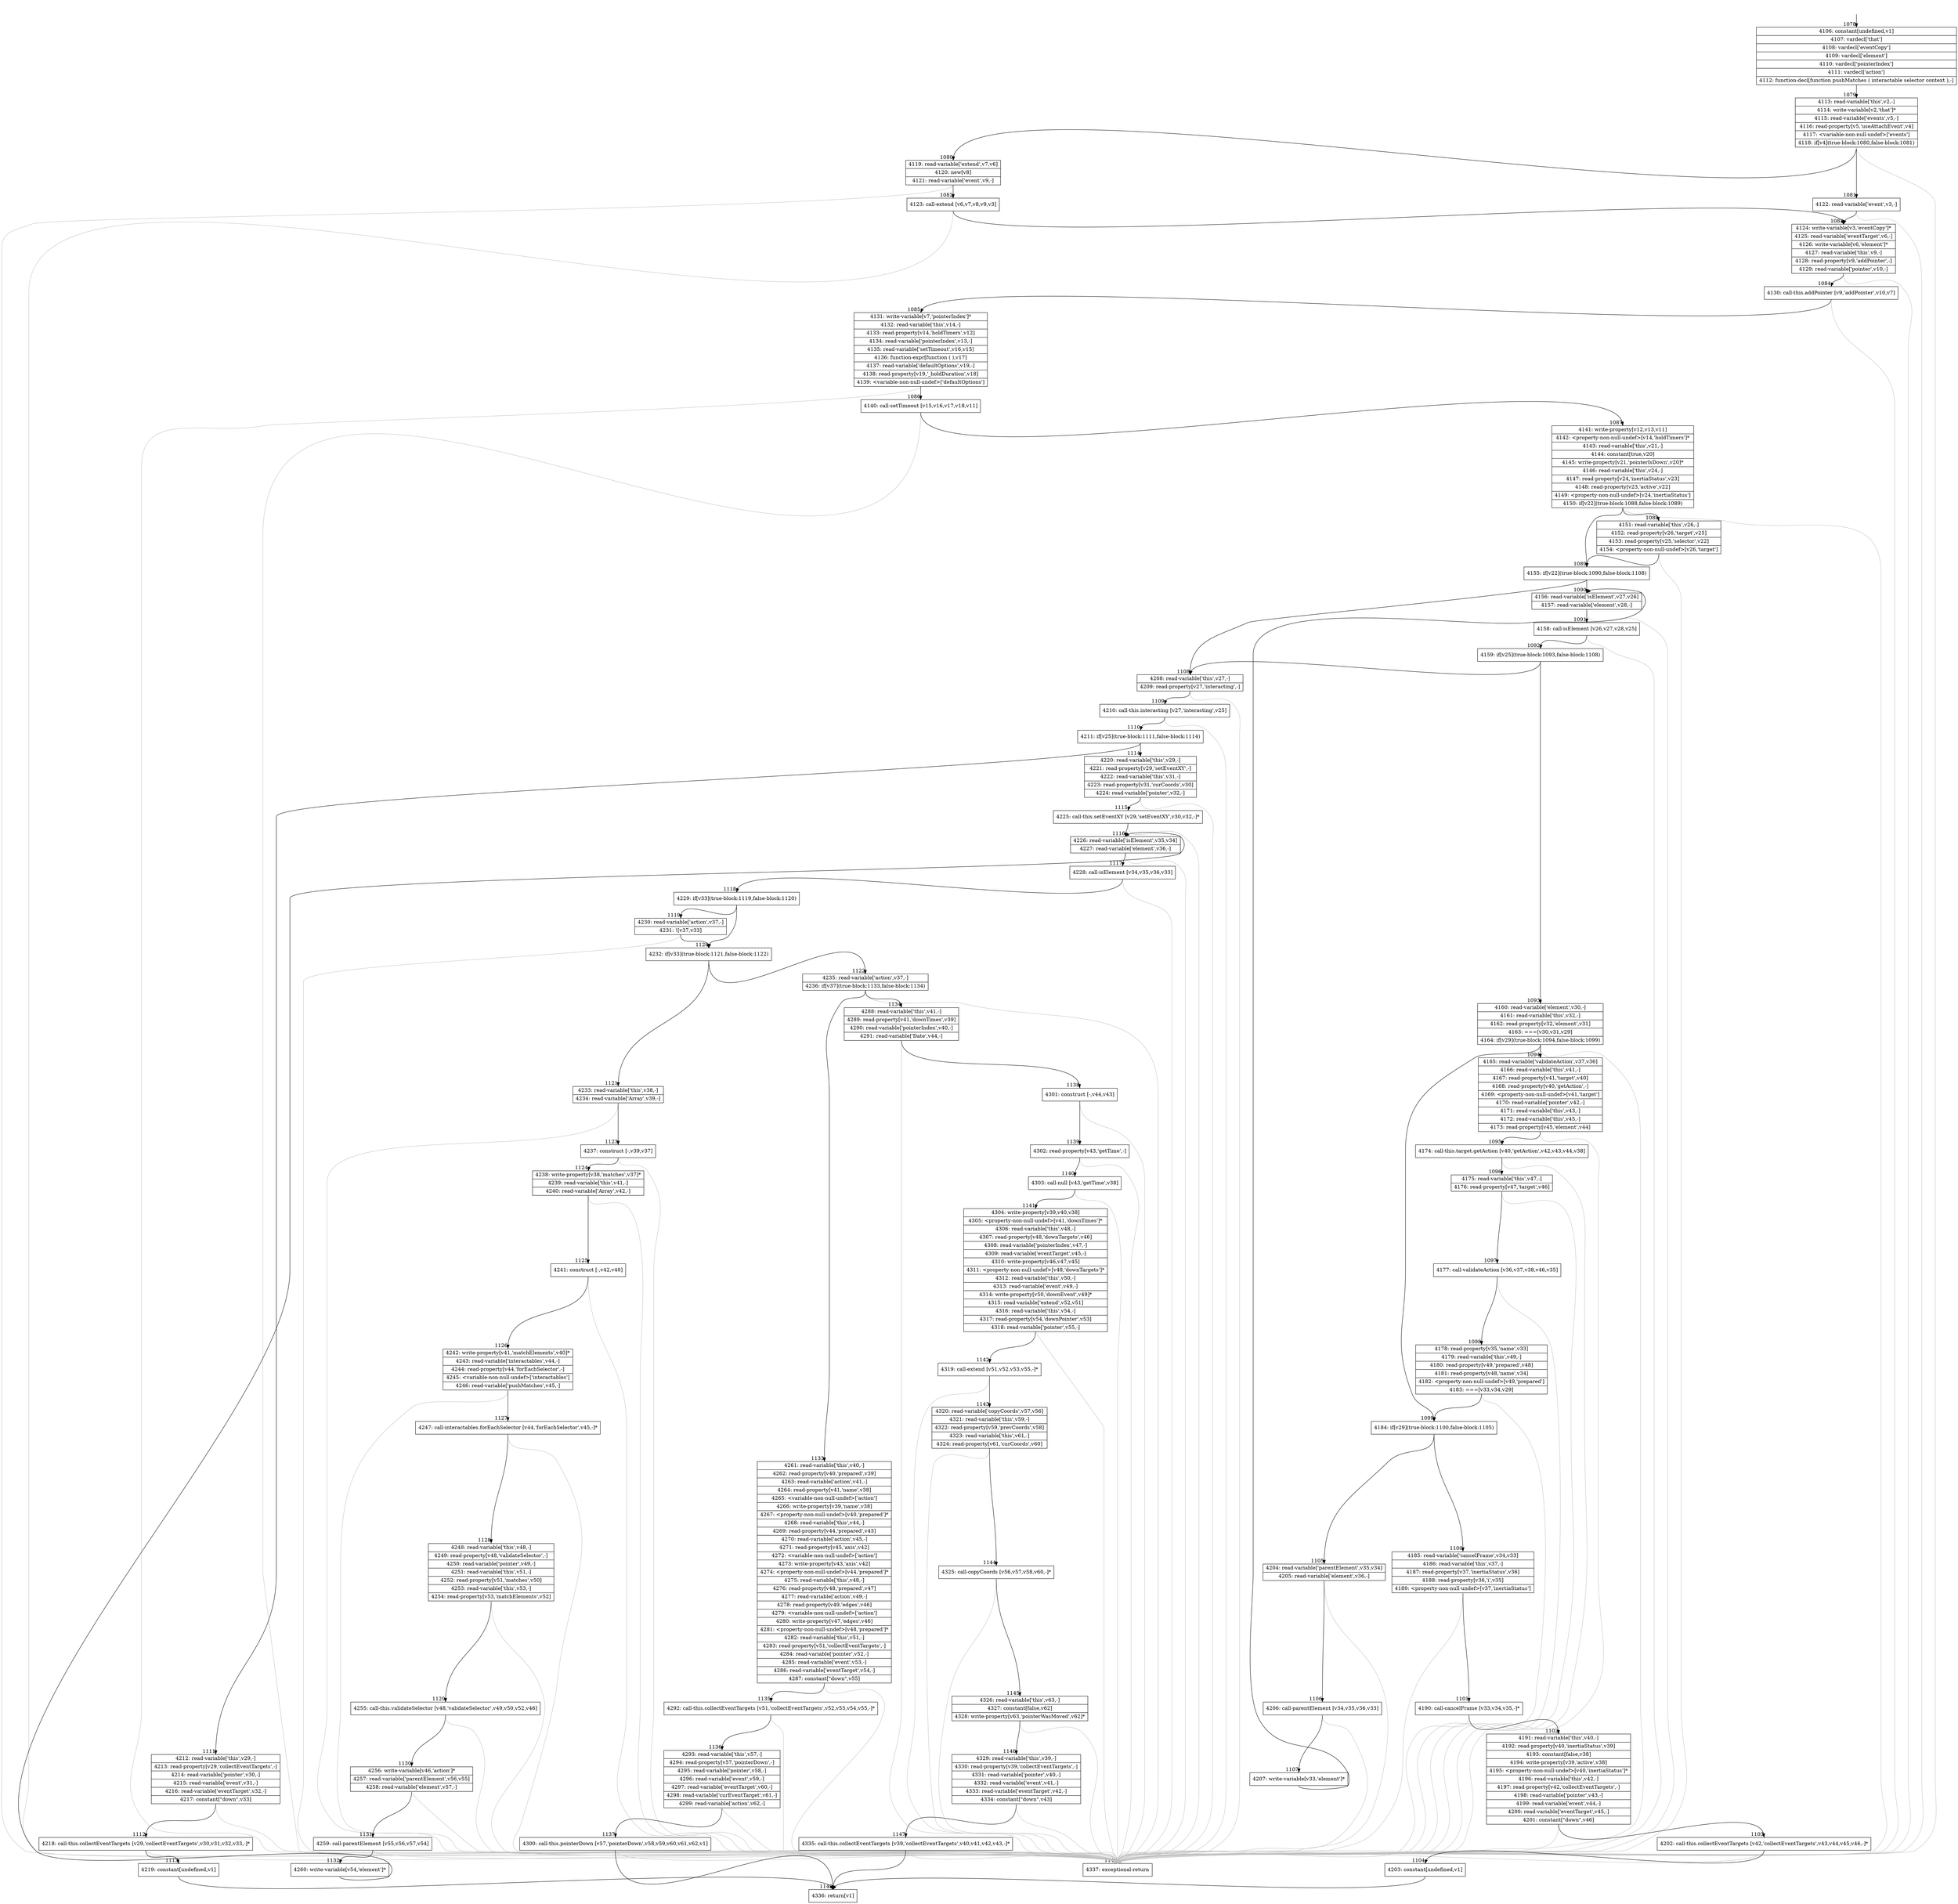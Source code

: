 digraph {
rankdir="TD"
BB_entry69[shape=none,label=""];
BB_entry69 -> BB1078 [tailport=s, headport=n, headlabel="    1078"]
BB1078 [shape=record label="{4106: constant[undefined,v1]|4107: vardecl['that']|4108: vardecl['eventCopy']|4109: vardecl['element']|4110: vardecl['pointerIndex']|4111: vardecl['action']|4112: function-decl[function pushMatches ( interactable selector context ),-]}" ] 
BB1078 -> BB1079 [tailport=s, headport=n, headlabel="      1079"]
BB1079 [shape=record label="{4113: read-variable['this',v2,-]|4114: write-variable[v2,'that']*|4115: read-variable['events',v5,-]|4116: read-property[v5,'useAttachEvent',v4]|4117: \<variable-non-null-undef\>['events']|4118: if[v4](true-block:1080,false-block:1081)}" ] 
BB1079 -> BB1080 [tailport=s, headport=n, headlabel="      1080"]
BB1079 -> BB1081 [tailport=s, headport=n, headlabel="      1081"]
BB1079 -> BB1149 [tailport=s, headport=n, color=gray, headlabel="      1149"]
BB1080 [shape=record label="{4119: read-variable['extend',v7,v6]|4120: new[v8]|4121: read-variable['event',v9,-]}" ] 
BB1080 -> BB1082 [tailport=s, headport=n, headlabel="      1082"]
BB1080 -> BB1149 [tailport=s, headport=n, color=gray]
BB1081 [shape=record label="{4122: read-variable['event',v3,-]}" ] 
BB1081 -> BB1083 [tailport=s, headport=n, headlabel="      1083"]
BB1081 -> BB1149 [tailport=s, headport=n, color=gray]
BB1082 [shape=record label="{4123: call-extend [v6,v7,v8,v9,v3]}" ] 
BB1082 -> BB1083 [tailport=s, headport=n]
BB1082 -> BB1149 [tailport=s, headport=n, color=gray]
BB1083 [shape=record label="{4124: write-variable[v3,'eventCopy']*|4125: read-variable['eventTarget',v6,-]|4126: write-variable[v6,'element']*|4127: read-variable['this',v9,-]|4128: read-property[v9,'addPointer',-]|4129: read-variable['pointer',v10,-]}" ] 
BB1083 -> BB1084 [tailport=s, headport=n, headlabel="      1084"]
BB1083 -> BB1149 [tailport=s, headport=n, color=gray]
BB1084 [shape=record label="{4130: call-this.addPointer [v9,'addPointer',v10,v7]}" ] 
BB1084 -> BB1085 [tailport=s, headport=n, headlabel="      1085"]
BB1084 -> BB1149 [tailport=s, headport=n, color=gray]
BB1085 [shape=record label="{4131: write-variable[v7,'pointerIndex']*|4132: read-variable['this',v14,-]|4133: read-property[v14,'holdTimers',v12]|4134: read-variable['pointerIndex',v13,-]|4135: read-variable['setTimeout',v16,v15]|4136: function-expr[function ( ),v17]|4137: read-variable['defaultOptions',v19,-]|4138: read-property[v19,'_holdDuration',v18]|4139: \<variable-non-null-undef\>['defaultOptions']}" ] 
BB1085 -> BB1086 [tailport=s, headport=n, headlabel="      1086"]
BB1085 -> BB1149 [tailport=s, headport=n, color=gray]
BB1086 [shape=record label="{4140: call-setTimeout [v15,v16,v17,v18,v11]}" ] 
BB1086 -> BB1087 [tailport=s, headport=n, headlabel="      1087"]
BB1086 -> BB1149 [tailport=s, headport=n, color=gray]
BB1087 [shape=record label="{4141: write-property[v12,v13,v11]|4142: \<property-non-null-undef\>[v14,'holdTimers']*|4143: read-variable['this',v21,-]|4144: constant[true,v20]|4145: write-property[v21,'pointerIsDown',v20]*|4146: read-variable['this',v24,-]|4147: read-property[v24,'inertiaStatus',v23]|4148: read-property[v23,'active',v22]|4149: \<property-non-null-undef\>[v24,'inertiaStatus']|4150: if[v22](true-block:1088,false-block:1089)}" ] 
BB1087 -> BB1089 [tailport=s, headport=n, headlabel="      1089"]
BB1087 -> BB1088 [tailport=s, headport=n, headlabel="      1088"]
BB1087 -> BB1149 [tailport=s, headport=n, color=gray]
BB1088 [shape=record label="{4151: read-variable['this',v26,-]|4152: read-property[v26,'target',v25]|4153: read-property[v25,'selector',v22]|4154: \<property-non-null-undef\>[v26,'target']}" ] 
BB1088 -> BB1089 [tailport=s, headport=n]
BB1088 -> BB1149 [tailport=s, headport=n, color=gray]
BB1089 [shape=record label="{4155: if[v22](true-block:1090,false-block:1108)}" ] 
BB1089 -> BB1090 [tailport=s, headport=n, headlabel="      1090"]
BB1089 -> BB1108 [tailport=s, headport=n, headlabel="      1108"]
BB1090 [shape=record label="{4156: read-variable['isElement',v27,v26]|4157: read-variable['element',v28,-]}" ] 
BB1090 -> BB1091 [tailport=s, headport=n, headlabel="      1091"]
BB1090 -> BB1149 [tailport=s, headport=n, color=gray]
BB1091 [shape=record label="{4158: call-isElement [v26,v27,v28,v25]}" ] 
BB1091 -> BB1092 [tailport=s, headport=n, headlabel="      1092"]
BB1091 -> BB1149 [tailport=s, headport=n, color=gray]
BB1092 [shape=record label="{4159: if[v25](true-block:1093,false-block:1108)}" ] 
BB1092 -> BB1093 [tailport=s, headport=n, headlabel="      1093"]
BB1092 -> BB1108 [tailport=s, headport=n]
BB1093 [shape=record label="{4160: read-variable['element',v30,-]|4161: read-variable['this',v32,-]|4162: read-property[v32,'element',v31]|4163: ===[v30,v31,v29]|4164: if[v29](true-block:1094,false-block:1099)}" ] 
BB1093 -> BB1099 [tailport=s, headport=n, headlabel="      1099"]
BB1093 -> BB1094 [tailport=s, headport=n, headlabel="      1094"]
BB1093 -> BB1149 [tailport=s, headport=n, color=gray]
BB1094 [shape=record label="{4165: read-variable['validateAction',v37,v36]|4166: read-variable['this',v41,-]|4167: read-property[v41,'target',v40]|4168: read-property[v40,'getAction',-]|4169: \<property-non-null-undef\>[v41,'target']|4170: read-variable['pointer',v42,-]|4171: read-variable['this',v43,-]|4172: read-variable['this',v45,-]|4173: read-property[v45,'element',v44]}" ] 
BB1094 -> BB1095 [tailport=s, headport=n, headlabel="      1095"]
BB1094 -> BB1149 [tailport=s, headport=n, color=gray]
BB1095 [shape=record label="{4174: call-this.target.getAction [v40,'getAction',v42,v43,v44,v38]}" ] 
BB1095 -> BB1096 [tailport=s, headport=n, headlabel="      1096"]
BB1095 -> BB1149 [tailport=s, headport=n, color=gray]
BB1096 [shape=record label="{4175: read-variable['this',v47,-]|4176: read-property[v47,'target',v46]}" ] 
BB1096 -> BB1097 [tailport=s, headport=n, headlabel="      1097"]
BB1096 -> BB1149 [tailport=s, headport=n, color=gray]
BB1097 [shape=record label="{4177: call-validateAction [v36,v37,v38,v46,v35]}" ] 
BB1097 -> BB1098 [tailport=s, headport=n, headlabel="      1098"]
BB1097 -> BB1149 [tailport=s, headport=n, color=gray]
BB1098 [shape=record label="{4178: read-property[v35,'name',v33]|4179: read-variable['this',v49,-]|4180: read-property[v49,'prepared',v48]|4181: read-property[v48,'name',v34]|4182: \<property-non-null-undef\>[v49,'prepared']|4183: ===[v33,v34,v29]}" ] 
BB1098 -> BB1099 [tailport=s, headport=n]
BB1098 -> BB1149 [tailport=s, headport=n, color=gray]
BB1099 [shape=record label="{4184: if[v29](true-block:1100,false-block:1105)}" ] 
BB1099 -> BB1100 [tailport=s, headport=n, headlabel="      1100"]
BB1099 -> BB1105 [tailport=s, headport=n, headlabel="      1105"]
BB1100 [shape=record label="{4185: read-variable['cancelFrame',v34,v33]|4186: read-variable['this',v37,-]|4187: read-property[v37,'inertiaStatus',v36]|4188: read-property[v36,'i',v35]|4189: \<property-non-null-undef\>[v37,'inertiaStatus']}" ] 
BB1100 -> BB1101 [tailport=s, headport=n, headlabel="      1101"]
BB1100 -> BB1149 [tailport=s, headport=n, color=gray]
BB1101 [shape=record label="{4190: call-cancelFrame [v33,v34,v35,-]*}" ] 
BB1101 -> BB1102 [tailport=s, headport=n, headlabel="      1102"]
BB1101 -> BB1149 [tailport=s, headport=n, color=gray]
BB1102 [shape=record label="{4191: read-variable['this',v40,-]|4192: read-property[v40,'inertiaStatus',v39]|4193: constant[false,v38]|4194: write-property[v39,'active',v38]|4195: \<property-non-null-undef\>[v40,'inertiaStatus']*|4196: read-variable['this',v42,-]|4197: read-property[v42,'collectEventTargets',-]|4198: read-variable['pointer',v43,-]|4199: read-variable['event',v44,-]|4200: read-variable['eventTarget',v45,-]|4201: constant[\"down\",v46]}" ] 
BB1102 -> BB1103 [tailport=s, headport=n, headlabel="      1103"]
BB1102 -> BB1149 [tailport=s, headport=n, color=gray]
BB1103 [shape=record label="{4202: call-this.collectEventTargets [v42,'collectEventTargets',v43,v44,v45,v46,-]*}" ] 
BB1103 -> BB1104 [tailport=s, headport=n, headlabel="      1104"]
BB1103 -> BB1149 [tailport=s, headport=n, color=gray]
BB1104 [shape=record label="{4203: constant[undefined,v1]}" ] 
BB1104 -> BB1148 [tailport=s, headport=n, headlabel="      1148"]
BB1105 [shape=record label="{4204: read-variable['parentElement',v35,v34]|4205: read-variable['element',v36,-]}" ] 
BB1105 -> BB1106 [tailport=s, headport=n, headlabel="      1106"]
BB1105 -> BB1149 [tailport=s, headport=n, color=gray]
BB1106 [shape=record label="{4206: call-parentElement [v34,v35,v36,v33]}" ] 
BB1106 -> BB1107 [tailport=s, headport=n, headlabel="      1107"]
BB1106 -> BB1149 [tailport=s, headport=n, color=gray]
BB1107 [shape=record label="{4207: write-variable[v33,'element']*}" ] 
BB1107 -> BB1090 [tailport=s, headport=n]
BB1108 [shape=record label="{4208: read-variable['this',v27,-]|4209: read-property[v27,'interacting',-]}" ] 
BB1108 -> BB1109 [tailport=s, headport=n, headlabel="      1109"]
BB1108 -> BB1149 [tailport=s, headport=n, color=gray]
BB1109 [shape=record label="{4210: call-this.interacting [v27,'interacting',v25]}" ] 
BB1109 -> BB1110 [tailport=s, headport=n, headlabel="      1110"]
BB1109 -> BB1149 [tailport=s, headport=n, color=gray]
BB1110 [shape=record label="{4211: if[v25](true-block:1111,false-block:1114)}" ] 
BB1110 -> BB1111 [tailport=s, headport=n, headlabel="      1111"]
BB1110 -> BB1114 [tailport=s, headport=n, headlabel="      1114"]
BB1111 [shape=record label="{4212: read-variable['this',v29,-]|4213: read-property[v29,'collectEventTargets',-]|4214: read-variable['pointer',v30,-]|4215: read-variable['event',v31,-]|4216: read-variable['eventTarget',v32,-]|4217: constant[\"down\",v33]}" ] 
BB1111 -> BB1112 [tailport=s, headport=n, headlabel="      1112"]
BB1111 -> BB1149 [tailport=s, headport=n, color=gray]
BB1112 [shape=record label="{4218: call-this.collectEventTargets [v29,'collectEventTargets',v30,v31,v32,v33,-]*}" ] 
BB1112 -> BB1113 [tailport=s, headport=n, headlabel="      1113"]
BB1112 -> BB1149 [tailport=s, headport=n, color=gray]
BB1113 [shape=record label="{4219: constant[undefined,v1]}" ] 
BB1113 -> BB1148 [tailport=s, headport=n]
BB1114 [shape=record label="{4220: read-variable['this',v29,-]|4221: read-property[v29,'setEventXY',-]|4222: read-variable['this',v31,-]|4223: read-property[v31,'curCoords',v30]|4224: read-variable['pointer',v32,-]}" ] 
BB1114 -> BB1115 [tailport=s, headport=n, headlabel="      1115"]
BB1114 -> BB1149 [tailport=s, headport=n, color=gray]
BB1115 [shape=record label="{4225: call-this.setEventXY [v29,'setEventXY',v30,v32,-]*}" ] 
BB1115 -> BB1116 [tailport=s, headport=n, headlabel="      1116"]
BB1115 -> BB1149 [tailport=s, headport=n, color=gray]
BB1116 [shape=record label="{4226: read-variable['isElement',v35,v34]|4227: read-variable['element',v36,-]}" ] 
BB1116 -> BB1117 [tailport=s, headport=n, headlabel="      1117"]
BB1116 -> BB1149 [tailport=s, headport=n, color=gray]
BB1117 [shape=record label="{4228: call-isElement [v34,v35,v36,v33]}" ] 
BB1117 -> BB1118 [tailport=s, headport=n, headlabel="      1118"]
BB1117 -> BB1149 [tailport=s, headport=n, color=gray]
BB1118 [shape=record label="{4229: if[v33](true-block:1119,false-block:1120)}" ] 
BB1118 -> BB1120 [tailport=s, headport=n, headlabel="      1120"]
BB1118 -> BB1119 [tailport=s, headport=n, headlabel="      1119"]
BB1119 [shape=record label="{4230: read-variable['action',v37,-]|4231: ![v37,v33]}" ] 
BB1119 -> BB1120 [tailport=s, headport=n]
BB1119 -> BB1149 [tailport=s, headport=n, color=gray]
BB1120 [shape=record label="{4232: if[v33](true-block:1121,false-block:1122)}" ] 
BB1120 -> BB1121 [tailport=s, headport=n, headlabel="      1121"]
BB1120 -> BB1122 [tailport=s, headport=n, headlabel="      1122"]
BB1121 [shape=record label="{4233: read-variable['this',v38,-]|4234: read-variable['Array',v39,-]}" ] 
BB1121 -> BB1123 [tailport=s, headport=n, headlabel="      1123"]
BB1121 -> BB1149 [tailport=s, headport=n, color=gray]
BB1122 [shape=record label="{4235: read-variable['action',v37,-]|4236: if[v37](true-block:1133,false-block:1134)}" ] 
BB1122 -> BB1133 [tailport=s, headport=n, headlabel="      1133"]
BB1122 -> BB1134 [tailport=s, headport=n, headlabel="      1134"]
BB1122 -> BB1149 [tailport=s, headport=n, color=gray]
BB1123 [shape=record label="{4237: construct [-,v39,v37]}" ] 
BB1123 -> BB1124 [tailport=s, headport=n, headlabel="      1124"]
BB1123 -> BB1149 [tailport=s, headport=n, color=gray]
BB1124 [shape=record label="{4238: write-property[v38,'matches',v37]*|4239: read-variable['this',v41,-]|4240: read-variable['Array',v42,-]}" ] 
BB1124 -> BB1125 [tailport=s, headport=n, headlabel="      1125"]
BB1124 -> BB1149 [tailport=s, headport=n, color=gray]
BB1125 [shape=record label="{4241: construct [-,v42,v40]}" ] 
BB1125 -> BB1126 [tailport=s, headport=n, headlabel="      1126"]
BB1125 -> BB1149 [tailport=s, headport=n, color=gray]
BB1126 [shape=record label="{4242: write-property[v41,'matchElements',v40]*|4243: read-variable['interactables',v44,-]|4244: read-property[v44,'forEachSelector',-]|4245: \<variable-non-null-undef\>['interactables']|4246: read-variable['pushMatches',v45,-]}" ] 
BB1126 -> BB1127 [tailport=s, headport=n, headlabel="      1127"]
BB1126 -> BB1149 [tailport=s, headport=n, color=gray]
BB1127 [shape=record label="{4247: call-interactables.forEachSelector [v44,'forEachSelector',v45,-]*}" ] 
BB1127 -> BB1128 [tailport=s, headport=n, headlabel="      1128"]
BB1127 -> BB1149 [tailport=s, headport=n, color=gray]
BB1128 [shape=record label="{4248: read-variable['this',v48,-]|4249: read-property[v48,'validateSelector',-]|4250: read-variable['pointer',v49,-]|4251: read-variable['this',v51,-]|4252: read-property[v51,'matches',v50]|4253: read-variable['this',v53,-]|4254: read-property[v53,'matchElements',v52]}" ] 
BB1128 -> BB1129 [tailport=s, headport=n, headlabel="      1129"]
BB1128 -> BB1149 [tailport=s, headport=n, color=gray]
BB1129 [shape=record label="{4255: call-this.validateSelector [v48,'validateSelector',v49,v50,v52,v46]}" ] 
BB1129 -> BB1130 [tailport=s, headport=n, headlabel="      1130"]
BB1129 -> BB1149 [tailport=s, headport=n, color=gray]
BB1130 [shape=record label="{4256: write-variable[v46,'action']*|4257: read-variable['parentElement',v56,v55]|4258: read-variable['element',v57,-]}" ] 
BB1130 -> BB1131 [tailport=s, headport=n, headlabel="      1131"]
BB1130 -> BB1149 [tailport=s, headport=n, color=gray]
BB1131 [shape=record label="{4259: call-parentElement [v55,v56,v57,v54]}" ] 
BB1131 -> BB1132 [tailport=s, headport=n, headlabel="      1132"]
BB1131 -> BB1149 [tailport=s, headport=n, color=gray]
BB1132 [shape=record label="{4260: write-variable[v54,'element']*}" ] 
BB1132 -> BB1116 [tailport=s, headport=n]
BB1133 [shape=record label="{4261: read-variable['this',v40,-]|4262: read-property[v40,'prepared',v39]|4263: read-variable['action',v41,-]|4264: read-property[v41,'name',v38]|4265: \<variable-non-null-undef\>['action']|4266: write-property[v39,'name',v38]|4267: \<property-non-null-undef\>[v40,'prepared']*|4268: read-variable['this',v44,-]|4269: read-property[v44,'prepared',v43]|4270: read-variable['action',v45,-]|4271: read-property[v45,'axis',v42]|4272: \<variable-non-null-undef\>['action']|4273: write-property[v43,'axis',v42]|4274: \<property-non-null-undef\>[v44,'prepared']*|4275: read-variable['this',v48,-]|4276: read-property[v48,'prepared',v47]|4277: read-variable['action',v49,-]|4278: read-property[v49,'edges',v46]|4279: \<variable-non-null-undef\>['action']|4280: write-property[v47,'edges',v46]|4281: \<property-non-null-undef\>[v48,'prepared']*|4282: read-variable['this',v51,-]|4283: read-property[v51,'collectEventTargets',-]|4284: read-variable['pointer',v52,-]|4285: read-variable['event',v53,-]|4286: read-variable['eventTarget',v54,-]|4287: constant[\"down\",v55]}" ] 
BB1133 -> BB1135 [tailport=s, headport=n, headlabel="      1135"]
BB1133 -> BB1149 [tailport=s, headport=n, color=gray]
BB1134 [shape=record label="{4288: read-variable['this',v41,-]|4289: read-property[v41,'downTimes',v39]|4290: read-variable['pointerIndex',v40,-]|4291: read-variable['Date',v44,-]}" ] 
BB1134 -> BB1138 [tailport=s, headport=n, headlabel="      1138"]
BB1134 -> BB1149 [tailport=s, headport=n, color=gray]
BB1135 [shape=record label="{4292: call-this.collectEventTargets [v51,'collectEventTargets',v52,v53,v54,v55,-]*}" ] 
BB1135 -> BB1136 [tailport=s, headport=n, headlabel="      1136"]
BB1135 -> BB1149 [tailport=s, headport=n, color=gray]
BB1136 [shape=record label="{4293: read-variable['this',v57,-]|4294: read-property[v57,'pointerDown',-]|4295: read-variable['pointer',v58,-]|4296: read-variable['event',v59,-]|4297: read-variable['eventTarget',v60,-]|4298: read-variable['curEventTarget',v61,-]|4299: read-variable['action',v62,-]}" ] 
BB1136 -> BB1137 [tailport=s, headport=n, headlabel="      1137"]
BB1136 -> BB1149 [tailport=s, headport=n, color=gray]
BB1137 [shape=record label="{4300: call-this.pointerDown [v57,'pointerDown',v58,v59,v60,v61,v62,v1]}" ] 
BB1137 -> BB1148 [tailport=s, headport=n]
BB1137 -> BB1149 [tailport=s, headport=n, color=gray]
BB1138 [shape=record label="{4301: construct [-,v44,v43]}" ] 
BB1138 -> BB1139 [tailport=s, headport=n, headlabel="      1139"]
BB1138 -> BB1149 [tailport=s, headport=n, color=gray]
BB1139 [shape=record label="{4302: read-property[v43,'getTime',-]}" ] 
BB1139 -> BB1140 [tailport=s, headport=n, headlabel="      1140"]
BB1139 -> BB1149 [tailport=s, headport=n, color=gray]
BB1140 [shape=record label="{4303: call-null [v43,'getTime',v38]}" ] 
BB1140 -> BB1141 [tailport=s, headport=n, headlabel="      1141"]
BB1140 -> BB1149 [tailport=s, headport=n, color=gray]
BB1141 [shape=record label="{4304: write-property[v39,v40,v38]|4305: \<property-non-null-undef\>[v41,'downTimes']*|4306: read-variable['this',v48,-]|4307: read-property[v48,'downTargets',v46]|4308: read-variable['pointerIndex',v47,-]|4309: read-variable['eventTarget',v45,-]|4310: write-property[v46,v47,v45]|4311: \<property-non-null-undef\>[v48,'downTargets']*|4312: read-variable['this',v50,-]|4313: read-variable['event',v49,-]|4314: write-property[v50,'downEvent',v49]*|4315: read-variable['extend',v52,v51]|4316: read-variable['this',v54,-]|4317: read-property[v54,'downPointer',v53]|4318: read-variable['pointer',v55,-]}" ] 
BB1141 -> BB1142 [tailport=s, headport=n, headlabel="      1142"]
BB1141 -> BB1149 [tailport=s, headport=n, color=gray]
BB1142 [shape=record label="{4319: call-extend [v51,v52,v53,v55,-]*}" ] 
BB1142 -> BB1143 [tailport=s, headport=n, headlabel="      1143"]
BB1142 -> BB1149 [tailport=s, headport=n, color=gray]
BB1143 [shape=record label="{4320: read-variable['copyCoords',v57,v56]|4321: read-variable['this',v59,-]|4322: read-property[v59,'prevCoords',v58]|4323: read-variable['this',v61,-]|4324: read-property[v61,'curCoords',v60]}" ] 
BB1143 -> BB1144 [tailport=s, headport=n, headlabel="      1144"]
BB1143 -> BB1149 [tailport=s, headport=n, color=gray]
BB1144 [shape=record label="{4325: call-copyCoords [v56,v57,v58,v60,-]*}" ] 
BB1144 -> BB1145 [tailport=s, headport=n, headlabel="      1145"]
BB1144 -> BB1149 [tailport=s, headport=n, color=gray]
BB1145 [shape=record label="{4326: read-variable['this',v63,-]|4327: constant[false,v62]|4328: write-property[v63,'pointerWasMoved',v62]*}" ] 
BB1145 -> BB1146 [tailport=s, headport=n, headlabel="      1146"]
BB1145 -> BB1149 [tailport=s, headport=n, color=gray]
BB1146 [shape=record label="{4329: read-variable['this',v39,-]|4330: read-property[v39,'collectEventTargets',-]|4331: read-variable['pointer',v40,-]|4332: read-variable['event',v41,-]|4333: read-variable['eventTarget',v42,-]|4334: constant[\"down\",v43]}" ] 
BB1146 -> BB1147 [tailport=s, headport=n, headlabel="      1147"]
BB1146 -> BB1149 [tailport=s, headport=n, color=gray]
BB1147 [shape=record label="{4335: call-this.collectEventTargets [v39,'collectEventTargets',v40,v41,v42,v43,-]*}" ] 
BB1147 -> BB1148 [tailport=s, headport=n]
BB1147 -> BB1149 [tailport=s, headport=n, color=gray]
BB1148 [shape=record label="{4336: return[v1]}" ] 
BB1149 [shape=record label="{4337: exceptional-return}" ] 
//#$~ 1543
}
